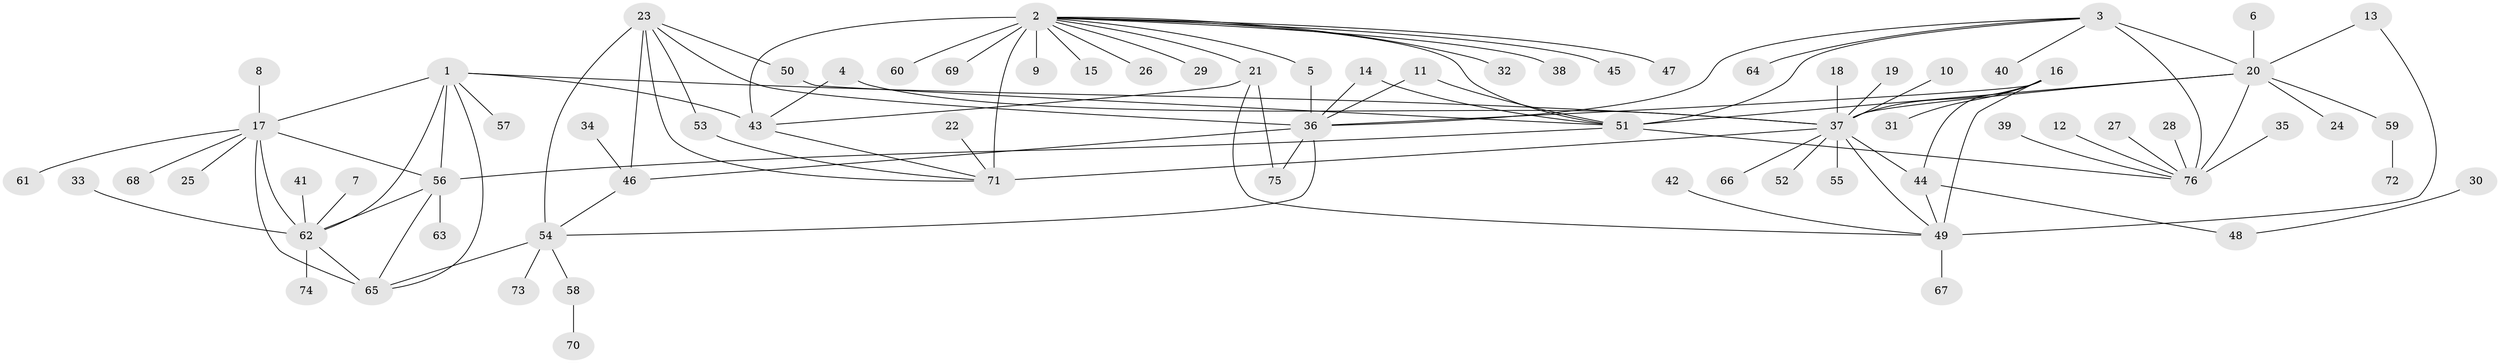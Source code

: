 // original degree distribution, {8: 0.048, 7: 0.016, 10: 0.016, 9: 0.032, 5: 0.04, 11: 0.032, 17: 0.008, 6: 0.024, 12: 0.016, 13: 0.008, 2: 0.136, 1: 0.592, 3: 0.024, 4: 0.008}
// Generated by graph-tools (version 1.1) at 2025/37/03/04/25 23:37:48]
// undirected, 76 vertices, 107 edges
graph export_dot {
  node [color=gray90,style=filled];
  1;
  2;
  3;
  4;
  5;
  6;
  7;
  8;
  9;
  10;
  11;
  12;
  13;
  14;
  15;
  16;
  17;
  18;
  19;
  20;
  21;
  22;
  23;
  24;
  25;
  26;
  27;
  28;
  29;
  30;
  31;
  32;
  33;
  34;
  35;
  36;
  37;
  38;
  39;
  40;
  41;
  42;
  43;
  44;
  45;
  46;
  47;
  48;
  49;
  50;
  51;
  52;
  53;
  54;
  55;
  56;
  57;
  58;
  59;
  60;
  61;
  62;
  63;
  64;
  65;
  66;
  67;
  68;
  69;
  70;
  71;
  72;
  73;
  74;
  75;
  76;
  1 -- 17 [weight=2.0];
  1 -- 37 [weight=1.0];
  1 -- 43 [weight=1.0];
  1 -- 56 [weight=1.0];
  1 -- 57 [weight=1.0];
  1 -- 62 [weight=1.0];
  1 -- 65 [weight=1.0];
  2 -- 5 [weight=1.0];
  2 -- 9 [weight=1.0];
  2 -- 15 [weight=1.0];
  2 -- 21 [weight=1.0];
  2 -- 26 [weight=1.0];
  2 -- 29 [weight=1.0];
  2 -- 32 [weight=1.0];
  2 -- 38 [weight=1.0];
  2 -- 43 [weight=4.0];
  2 -- 45 [weight=1.0];
  2 -- 47 [weight=1.0];
  2 -- 51 [weight=1.0];
  2 -- 60 [weight=1.0];
  2 -- 69 [weight=1.0];
  2 -- 71 [weight=4.0];
  3 -- 20 [weight=3.0];
  3 -- 36 [weight=1.0];
  3 -- 40 [weight=1.0];
  3 -- 51 [weight=3.0];
  3 -- 64 [weight=1.0];
  3 -- 76 [weight=3.0];
  4 -- 37 [weight=1.0];
  4 -- 43 [weight=1.0];
  5 -- 36 [weight=1.0];
  6 -- 20 [weight=1.0];
  7 -- 62 [weight=1.0];
  8 -- 17 [weight=1.0];
  10 -- 37 [weight=1.0];
  11 -- 36 [weight=1.0];
  11 -- 51 [weight=1.0];
  12 -- 76 [weight=1.0];
  13 -- 20 [weight=1.0];
  13 -- 49 [weight=1.0];
  14 -- 36 [weight=1.0];
  14 -- 51 [weight=1.0];
  16 -- 31 [weight=1.0];
  16 -- 36 [weight=1.0];
  16 -- 37 [weight=3.0];
  16 -- 44 [weight=3.0];
  16 -- 49 [weight=3.0];
  17 -- 25 [weight=1.0];
  17 -- 56 [weight=2.0];
  17 -- 61 [weight=1.0];
  17 -- 62 [weight=2.0];
  17 -- 65 [weight=2.0];
  17 -- 68 [weight=1.0];
  18 -- 37 [weight=1.0];
  19 -- 37 [weight=1.0];
  20 -- 24 [weight=1.0];
  20 -- 37 [weight=1.0];
  20 -- 51 [weight=1.0];
  20 -- 59 [weight=1.0];
  20 -- 76 [weight=1.0];
  21 -- 43 [weight=1.0];
  21 -- 49 [weight=1.0];
  21 -- 75 [weight=1.0];
  22 -- 71 [weight=1.0];
  23 -- 36 [weight=3.0];
  23 -- 46 [weight=3.0];
  23 -- 50 [weight=1.0];
  23 -- 53 [weight=1.0];
  23 -- 54 [weight=3.0];
  23 -- 71 [weight=1.0];
  27 -- 76 [weight=1.0];
  28 -- 76 [weight=1.0];
  30 -- 48 [weight=1.0];
  33 -- 62 [weight=1.0];
  34 -- 46 [weight=1.0];
  35 -- 76 [weight=1.0];
  36 -- 46 [weight=1.0];
  36 -- 54 [weight=1.0];
  36 -- 75 [weight=1.0];
  37 -- 44 [weight=1.0];
  37 -- 49 [weight=1.0];
  37 -- 52 [weight=1.0];
  37 -- 55 [weight=1.0];
  37 -- 66 [weight=1.0];
  37 -- 71 [weight=1.0];
  39 -- 76 [weight=1.0];
  41 -- 62 [weight=1.0];
  42 -- 49 [weight=1.0];
  43 -- 71 [weight=1.0];
  44 -- 48 [weight=1.0];
  44 -- 49 [weight=1.0];
  46 -- 54 [weight=1.0];
  49 -- 67 [weight=1.0];
  50 -- 51 [weight=1.0];
  51 -- 56 [weight=1.0];
  51 -- 76 [weight=1.0];
  53 -- 71 [weight=1.0];
  54 -- 58 [weight=1.0];
  54 -- 65 [weight=1.0];
  54 -- 73 [weight=1.0];
  56 -- 62 [weight=1.0];
  56 -- 63 [weight=1.0];
  56 -- 65 [weight=1.0];
  58 -- 70 [weight=1.0];
  59 -- 72 [weight=1.0];
  62 -- 65 [weight=1.0];
  62 -- 74 [weight=1.0];
}
